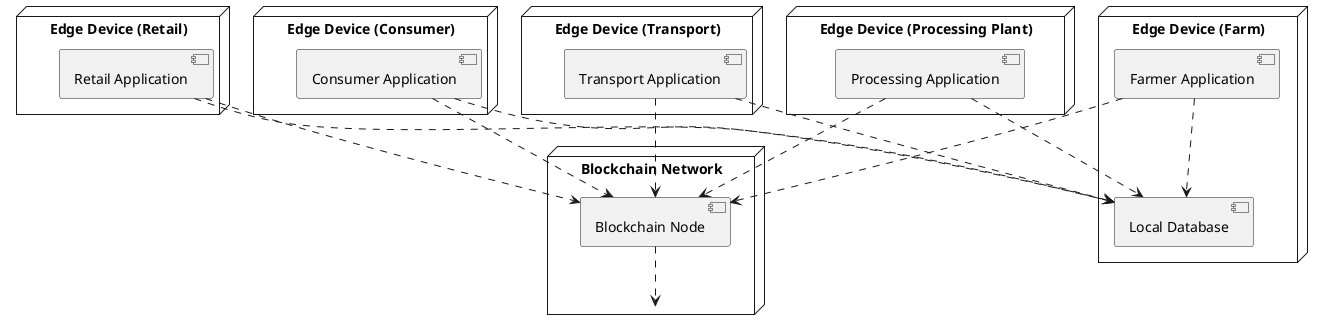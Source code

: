 @startuml
node "Blockchain Network" {
  [Blockchain Node]
}

node "Edge Device (Farm)" {
  [Farmer Application]
  [Local Database]
  [Blockchain Node]
}
node "Edge Device (Transport)" {
  [Transport Application]
  [Local Database]
  [Blockchain Node]
}
node "Edge Device (Processing Plant)" {
  [Processing Application]
  [Local Database]
  [Blockchain Node]
}
node "Edge Device (Retail)" {
  [Retail Application]
  [Local Database]
  [Blockchain Node]
}
node "Edge Device (Consumer)" {
  [Consumer Application]
  [Local Database]
  [Blockchain Node]
}

[Farmer Application] ..> [Local Database]
[Transport Application] ..> [Local Database]
[Processing Application] ..> [Local Database]
[Retail Application] ..> [Local Database]
[Consumer Application] ..> [Local Database]

[Farmer Application] ..> [Blockchain Node]
[Transport Application] ..> [Blockchain Node]
[Processing Application] ..> [Blockchain Node]
[Retail Application] ..> [Blockchain Node]
[Consumer Application] ..> [Blockchain Node]

[Blockchain Node] ..> [Blockchain Network]
@enduml
